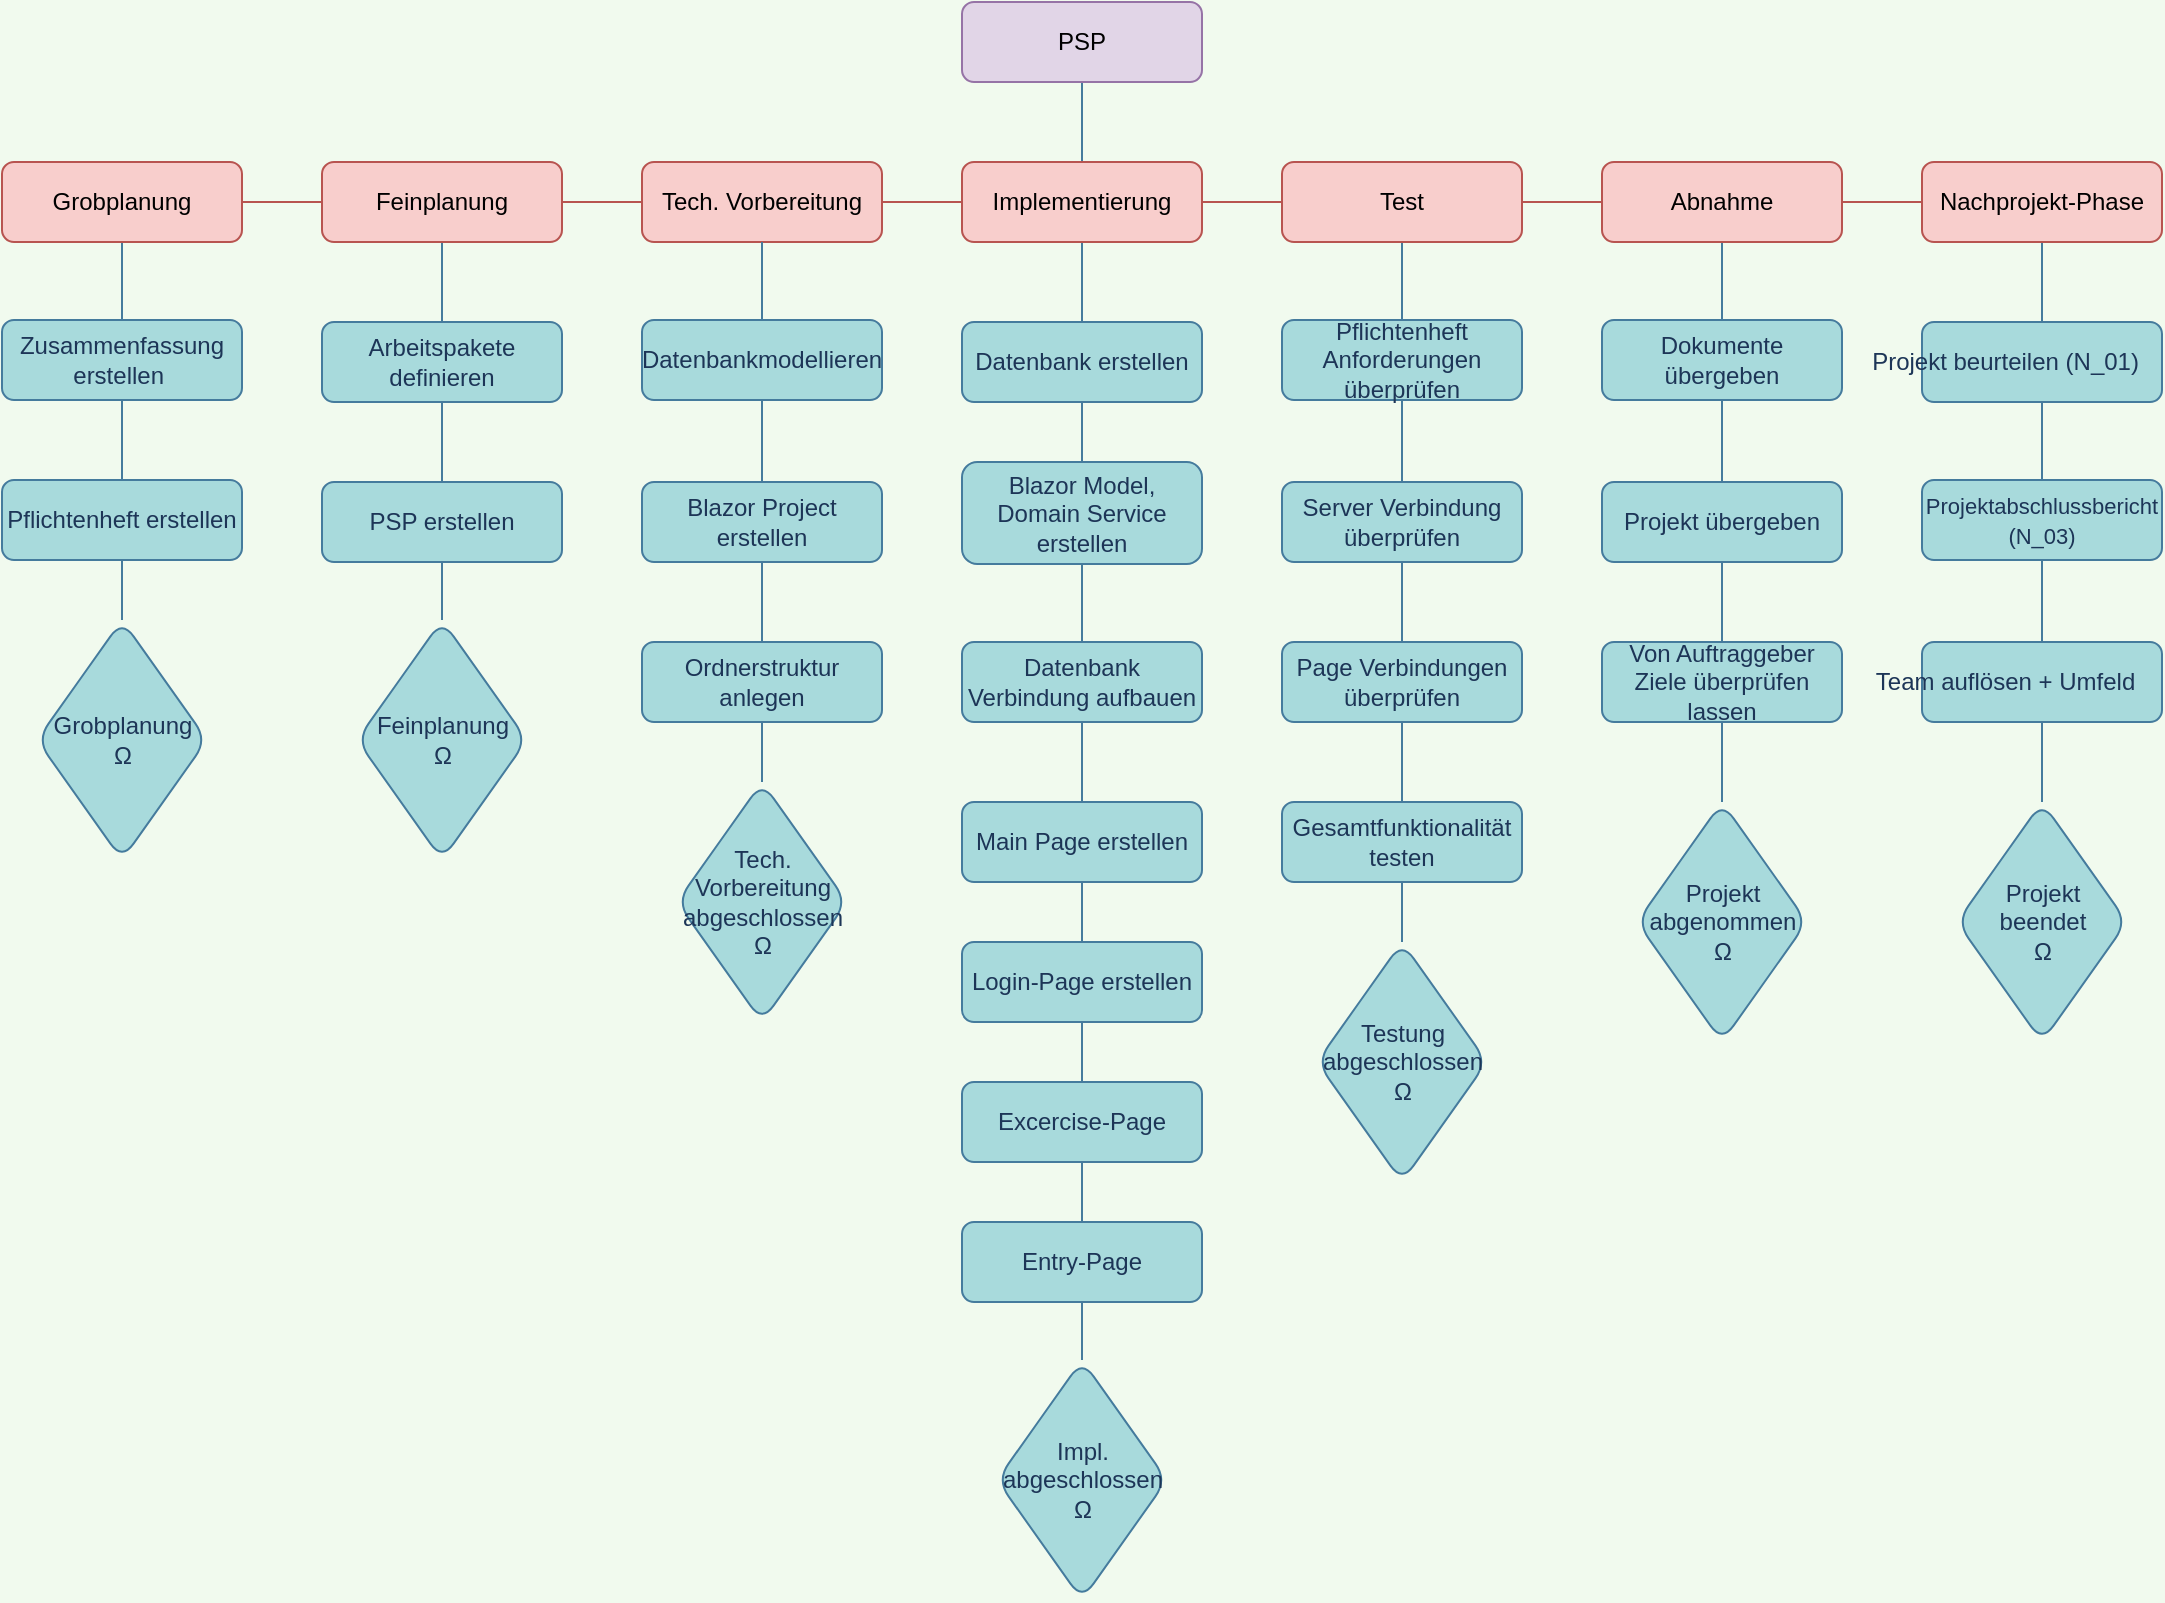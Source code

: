 <mxfile version="20.4.0" type="device"><diagram id="Hzps922GRmb_Ck5dl4oi" name="Seite-1"><mxGraphModel dx="1221" dy="681" grid="1" gridSize="10" guides="1" tooltips="1" connect="1" arrows="1" fold="1" page="1" pageScale="1" pageWidth="827" pageHeight="1169" background="#F1FAEE" math="0" shadow="0"><root><mxCell id="0"/><mxCell id="1" parent="0"/><mxCell id="xEsb4fnT13l5LgrwU38o-110" style="edgeStyle=orthogonalEdgeStyle;rounded=1;orthogonalLoop=1;jettySize=auto;html=1;endArrow=none;endFill=0;strokeColor=#457B9D;labelBackgroundColor=#F1FAEE;fontColor=#1D3557;" edge="1" parent="1" source="xEsb4fnT13l5LgrwU38o-111" target="xEsb4fnT13l5LgrwU38o-131"><mxGeometry relative="1" as="geometry"/></mxCell><mxCell id="xEsb4fnT13l5LgrwU38o-111" value="Grobplanung" style="rounded=1;whiteSpace=wrap;html=1;fontSize=12;glass=0;strokeWidth=1;shadow=0;fillColor=#f8cecc;strokeColor=#b85450;" vertex="1" parent="1"><mxGeometry x="38" y="80" width="120" height="40" as="geometry"/></mxCell><mxCell id="xEsb4fnT13l5LgrwU38o-112" style="edgeStyle=orthogonalEdgeStyle;rounded=1;orthogonalLoop=1;jettySize=auto;html=1;entryX=0.5;entryY=0;entryDx=0;entryDy=0;strokeColor=#457B9D;endArrow=none;endFill=0;labelBackgroundColor=#F1FAEE;fontColor=#1D3557;" edge="1" parent="1" source="xEsb4fnT13l5LgrwU38o-113" target="xEsb4fnT13l5LgrwU38o-121"><mxGeometry relative="1" as="geometry"/></mxCell><mxCell id="xEsb4fnT13l5LgrwU38o-113" value="PSP" style="rounded=1;whiteSpace=wrap;html=1;fontSize=12;glass=0;strokeWidth=1;shadow=0;fillColor=#e1d5e7;strokeColor=#9673a6;" vertex="1" parent="1"><mxGeometry x="518" width="120" height="40" as="geometry"/></mxCell><mxCell id="xEsb4fnT13l5LgrwU38o-114" style="edgeStyle=orthogonalEdgeStyle;rounded=1;orthogonalLoop=1;jettySize=auto;html=1;endArrow=none;endFill=0;strokeColor=#b85450;labelBackgroundColor=#F1FAEE;fontColor=#1D3557;fillColor=#f8cecc;" edge="1" parent="1" source="xEsb4fnT13l5LgrwU38o-115" target="xEsb4fnT13l5LgrwU38o-111"><mxGeometry relative="1" as="geometry"/></mxCell><mxCell id="xEsb4fnT13l5LgrwU38o-223" style="edgeStyle=orthogonalEdgeStyle;rounded=1;orthogonalLoop=1;jettySize=auto;html=1;strokeColor=#457B9D;fontColor=#1D3557;endArrow=none;endFill=0;fillColor=#A8DADC;" edge="1" parent="1" source="xEsb4fnT13l5LgrwU38o-115" target="xEsb4fnT13l5LgrwU38o-146"><mxGeometry relative="1" as="geometry"/></mxCell><mxCell id="xEsb4fnT13l5LgrwU38o-115" value="Feinplanung" style="rounded=1;whiteSpace=wrap;html=1;fontSize=12;glass=0;strokeWidth=1;shadow=0;fillColor=#f8cecc;strokeColor=#b85450;" vertex="1" parent="1"><mxGeometry x="198" y="80" width="120" height="40" as="geometry"/></mxCell><mxCell id="xEsb4fnT13l5LgrwU38o-116" style="edgeStyle=orthogonalEdgeStyle;rounded=1;orthogonalLoop=1;jettySize=auto;html=1;endArrow=none;endFill=0;strokeColor=#b85450;labelBackgroundColor=#F1FAEE;fontColor=#1D3557;fillColor=#f8cecc;" edge="1" parent="1" source="xEsb4fnT13l5LgrwU38o-117" target="xEsb4fnT13l5LgrwU38o-115"><mxGeometry relative="1" as="geometry"/></mxCell><mxCell id="xEsb4fnT13l5LgrwU38o-117" value="Tech. Vorbereitung" style="rounded=1;whiteSpace=wrap;html=1;fontSize=12;glass=0;strokeWidth=1;shadow=0;fillColor=#f8cecc;strokeColor=#b85450;" vertex="1" parent="1"><mxGeometry x="358" y="80" width="120" height="40" as="geometry"/></mxCell><mxCell id="xEsb4fnT13l5LgrwU38o-118" style="edgeStyle=orthogonalEdgeStyle;rounded=1;orthogonalLoop=1;jettySize=auto;html=1;endArrow=none;endFill=0;strokeColor=#b85450;labelBackgroundColor=#F1FAEE;fontColor=#1D3557;fillColor=#f8cecc;" edge="1" parent="1" source="xEsb4fnT13l5LgrwU38o-121" target="xEsb4fnT13l5LgrwU38o-117"><mxGeometry relative="1" as="geometry"/></mxCell><mxCell id="xEsb4fnT13l5LgrwU38o-119" style="edgeStyle=orthogonalEdgeStyle;rounded=1;orthogonalLoop=1;jettySize=auto;html=1;entryX=0;entryY=0.5;entryDx=0;entryDy=0;endArrow=none;endFill=0;strokeColor=#b85450;labelBackgroundColor=#F1FAEE;fontColor=#1D3557;fillColor=#f8cecc;" edge="1" parent="1" source="xEsb4fnT13l5LgrwU38o-121" target="xEsb4fnT13l5LgrwU38o-124"><mxGeometry relative="1" as="geometry"/></mxCell><mxCell id="xEsb4fnT13l5LgrwU38o-120" value="" style="edgeStyle=orthogonalEdgeStyle;rounded=1;orthogonalLoop=1;jettySize=auto;html=1;endArrow=none;endFill=0;labelBackgroundColor=#F1FAEE;strokeColor=#457B9D;fontColor=#1D3557;" edge="1" parent="1" source="xEsb4fnT13l5LgrwU38o-121" target="xEsb4fnT13l5LgrwU38o-169"><mxGeometry relative="1" as="geometry"/></mxCell><mxCell id="xEsb4fnT13l5LgrwU38o-121" value="Implementierung" style="rounded=1;whiteSpace=wrap;html=1;fontSize=12;glass=0;strokeWidth=1;shadow=0;fillColor=#f8cecc;strokeColor=#b85450;" vertex="1" parent="1"><mxGeometry x="518" y="80" width="120" height="40" as="geometry"/></mxCell><mxCell id="xEsb4fnT13l5LgrwU38o-122" style="edgeStyle=orthogonalEdgeStyle;rounded=1;orthogonalLoop=1;jettySize=auto;html=1;endArrow=none;endFill=0;strokeColor=#b85450;labelBackgroundColor=#F1FAEE;fontColor=#1D3557;fillColor=#f8cecc;" edge="1" parent="1" source="xEsb4fnT13l5LgrwU38o-124" target="xEsb4fnT13l5LgrwU38o-127"><mxGeometry relative="1" as="geometry"/></mxCell><mxCell id="xEsb4fnT13l5LgrwU38o-123" value="" style="edgeStyle=orthogonalEdgeStyle;rounded=1;orthogonalLoop=1;jettySize=auto;html=1;endArrow=none;endFill=0;labelBackgroundColor=#F1FAEE;strokeColor=#457B9D;fontColor=#1D3557;" edge="1" parent="1" source="xEsb4fnT13l5LgrwU38o-124" target="xEsb4fnT13l5LgrwU38o-180"><mxGeometry relative="1" as="geometry"/></mxCell><mxCell id="xEsb4fnT13l5LgrwU38o-124" value="Test" style="rounded=1;whiteSpace=wrap;html=1;fontSize=12;glass=0;strokeWidth=1;shadow=0;fillColor=#f8cecc;strokeColor=#b85450;" vertex="1" parent="1"><mxGeometry x="678" y="80" width="120" height="40" as="geometry"/></mxCell><mxCell id="xEsb4fnT13l5LgrwU38o-125" style="edgeStyle=orthogonalEdgeStyle;rounded=1;orthogonalLoop=1;jettySize=auto;html=1;endArrow=none;endFill=0;strokeColor=#b85450;labelBackgroundColor=#F1FAEE;fontColor=#1D3557;fillColor=#f8cecc;" edge="1" parent="1" source="xEsb4fnT13l5LgrwU38o-127" target="xEsb4fnT13l5LgrwU38o-129"><mxGeometry relative="1" as="geometry"/></mxCell><mxCell id="xEsb4fnT13l5LgrwU38o-126" value="" style="edgeStyle=orthogonalEdgeStyle;rounded=1;orthogonalLoop=1;jettySize=auto;html=1;endArrow=none;endFill=0;labelBackgroundColor=#F1FAEE;strokeColor=#457B9D;fontColor=#1D3557;" edge="1" parent="1" source="xEsb4fnT13l5LgrwU38o-127" target="xEsb4fnT13l5LgrwU38o-191"><mxGeometry relative="1" as="geometry"/></mxCell><mxCell id="xEsb4fnT13l5LgrwU38o-127" value="Abnahme" style="rounded=1;whiteSpace=wrap;html=1;fontSize=12;glass=0;strokeWidth=1;shadow=0;fillColor=#f8cecc;strokeColor=#b85450;" vertex="1" parent="1"><mxGeometry x="838" y="80" width="120" height="40" as="geometry"/></mxCell><mxCell id="xEsb4fnT13l5LgrwU38o-241" value="" style="edgeStyle=orthogonalEdgeStyle;rounded=1;orthogonalLoop=1;jettySize=auto;html=1;strokeColor=#457B9D;fontColor=#1D3557;endArrow=none;endFill=0;fillColor=#A8DADC;" edge="1" parent="1" source="xEsb4fnT13l5LgrwU38o-129" target="xEsb4fnT13l5LgrwU38o-205"><mxGeometry relative="1" as="geometry"/></mxCell><mxCell id="xEsb4fnT13l5LgrwU38o-129" value="Nachprojekt-Phase" style="rounded=1;whiteSpace=wrap;html=1;fontSize=12;glass=0;strokeWidth=1;shadow=0;fillColor=#f8cecc;strokeColor=#b85450;" vertex="1" parent="1"><mxGeometry x="998" y="80" width="120" height="40" as="geometry"/></mxCell><mxCell id="xEsb4fnT13l5LgrwU38o-130" style="edgeStyle=orthogonalEdgeStyle;rounded=1;orthogonalLoop=1;jettySize=auto;html=1;entryX=0.5;entryY=0;entryDx=0;entryDy=0;endArrow=none;endFill=0;strokeColor=#457B9D;labelBackgroundColor=#F1FAEE;fontColor=#1D3557;" edge="1" parent="1" source="xEsb4fnT13l5LgrwU38o-131" target="xEsb4fnT13l5LgrwU38o-133"><mxGeometry relative="1" as="geometry"/></mxCell><mxCell id="xEsb4fnT13l5LgrwU38o-131" value="Zusammenfassung erstellen&amp;nbsp;" style="rounded=1;whiteSpace=wrap;html=1;fillColor=#A8DADC;strokeColor=#457B9D;fontColor=#1D3557;" vertex="1" parent="1"><mxGeometry x="38" y="159" width="120" height="40" as="geometry"/></mxCell><mxCell id="xEsb4fnT13l5LgrwU38o-133" value="Pflichtenheft erstellen" style="rounded=1;whiteSpace=wrap;html=1;fillColor=#A8DADC;strokeColor=#457B9D;fontColor=#1D3557;" vertex="1" parent="1"><mxGeometry x="38" y="239" width="120" height="40" as="geometry"/></mxCell><mxCell id="xEsb4fnT13l5LgrwU38o-221" style="edgeStyle=orthogonalEdgeStyle;rounded=1;orthogonalLoop=1;jettySize=auto;html=1;entryX=0.5;entryY=1;entryDx=0;entryDy=0;strokeColor=#457B9D;fontColor=#1D3557;endArrow=none;endFill=0;fillColor=#A8DADC;" edge="1" parent="1" source="xEsb4fnT13l5LgrwU38o-142" target="xEsb4fnT13l5LgrwU38o-133"><mxGeometry relative="1" as="geometry"/></mxCell><mxCell id="xEsb4fnT13l5LgrwU38o-142" value="Grobplanung&lt;br&gt;Ω" style="rhombus;whiteSpace=wrap;html=1;fillColor=#A8DADC;strokeColor=#457B9D;fontColor=#1D3557;rounded=1;" vertex="1" parent="1"><mxGeometry x="55.5" y="309" width="85" height="120" as="geometry"/></mxCell><mxCell id="xEsb4fnT13l5LgrwU38o-225" style="edgeStyle=orthogonalEdgeStyle;rounded=1;orthogonalLoop=1;jettySize=auto;html=1;strokeColor=#457B9D;fontColor=#1D3557;endArrow=none;endFill=0;fillColor=#A8DADC;" edge="1" parent="1" source="xEsb4fnT13l5LgrwU38o-145" target="xEsb4fnT13l5LgrwU38o-222"><mxGeometry relative="1" as="geometry"/></mxCell><mxCell id="xEsb4fnT13l5LgrwU38o-145" value="PSP erstellen" style="rounded=1;whiteSpace=wrap;html=1;fillColor=#A8DADC;strokeColor=#457B9D;fontColor=#1D3557;" vertex="1" parent="1"><mxGeometry x="198" y="240" width="120" height="40" as="geometry"/></mxCell><mxCell id="xEsb4fnT13l5LgrwU38o-224" style="edgeStyle=orthogonalEdgeStyle;rounded=1;orthogonalLoop=1;jettySize=auto;html=1;strokeColor=#457B9D;fontColor=#1D3557;endArrow=none;endFill=0;fillColor=#A8DADC;" edge="1" parent="1" source="xEsb4fnT13l5LgrwU38o-146" target="xEsb4fnT13l5LgrwU38o-145"><mxGeometry relative="1" as="geometry"/></mxCell><mxCell id="xEsb4fnT13l5LgrwU38o-146" value="Arbeitspakete definieren" style="rounded=1;whiteSpace=wrap;html=1;fillColor=#A8DADC;strokeColor=#457B9D;fontColor=#1D3557;" vertex="1" parent="1"><mxGeometry x="198" y="160" width="120" height="40" as="geometry"/></mxCell><mxCell id="xEsb4fnT13l5LgrwU38o-156" value="" style="edgeStyle=orthogonalEdgeStyle;rounded=1;orthogonalLoop=1;jettySize=auto;html=1;endArrow=none;endFill=0;strokeColor=#457B9D;labelBackgroundColor=#F1FAEE;fontColor=#1D3557;" edge="1" parent="1" source="xEsb4fnT13l5LgrwU38o-158" target="xEsb4fnT13l5LgrwU38o-160"><mxGeometry relative="1" as="geometry"/></mxCell><mxCell id="xEsb4fnT13l5LgrwU38o-157" value="" style="edgeStyle=orthogonalEdgeStyle;rounded=1;orthogonalLoop=1;jettySize=auto;html=1;endArrow=none;endFill=0;strokeColor=#457B9D;labelBackgroundColor=#F1FAEE;fontColor=#1D3557;" edge="1" parent="1" source="xEsb4fnT13l5LgrwU38o-158" target="xEsb4fnT13l5LgrwU38o-117"><mxGeometry relative="1" as="geometry"/></mxCell><mxCell id="xEsb4fnT13l5LgrwU38o-158" value="Datenbankmodellieren" style="rounded=1;whiteSpace=wrap;html=1;fillColor=#A8DADC;strokeColor=#457B9D;fontColor=#1D3557;" vertex="1" parent="1"><mxGeometry x="358" y="159" width="120" height="40" as="geometry"/></mxCell><mxCell id="xEsb4fnT13l5LgrwU38o-159" style="edgeStyle=orthogonalEdgeStyle;rounded=1;orthogonalLoop=1;jettySize=auto;html=1;entryX=0.5;entryY=0;entryDx=0;entryDy=0;endArrow=none;endFill=0;strokeColor=#457B9D;labelBackgroundColor=#F1FAEE;fontColor=#1D3557;" edge="1" parent="1" source="xEsb4fnT13l5LgrwU38o-160"><mxGeometry relative="1" as="geometry"><mxPoint x="418" y="320" as="targetPoint"/></mxGeometry></mxCell><mxCell id="xEsb4fnT13l5LgrwU38o-160" value="Blazor Project erstellen" style="rounded=1;whiteSpace=wrap;html=1;fillColor=#A8DADC;strokeColor=#457B9D;fontColor=#1D3557;" vertex="1" parent="1"><mxGeometry x="358" y="240" width="120" height="40" as="geometry"/></mxCell><mxCell id="xEsb4fnT13l5LgrwU38o-165" value="" style="edgeStyle=orthogonalEdgeStyle;rounded=1;orthogonalLoop=1;jettySize=auto;html=1;endArrow=none;endFill=0;strokeColor=#457B9D;labelBackgroundColor=#F1FAEE;fontColor=#1D3557;" edge="1" parent="1" source="xEsb4fnT13l5LgrwU38o-166" target="xEsb4fnT13l5LgrwU38o-167"><mxGeometry relative="1" as="geometry"/></mxCell><mxCell id="xEsb4fnT13l5LgrwU38o-166" value="Ordnerstruktur anlegen" style="rounded=1;whiteSpace=wrap;html=1;fillColor=#A8DADC;strokeColor=#457B9D;fontColor=#1D3557;" vertex="1" parent="1"><mxGeometry x="358" y="320" width="120" height="40" as="geometry"/></mxCell><mxCell id="xEsb4fnT13l5LgrwU38o-167" value="Tech. Vorbereitung abgeschlossen&lt;br&gt;Ω" style="rhombus;whiteSpace=wrap;html=1;fillColor=#A8DADC;strokeColor=#457B9D;fontColor=#1D3557;rounded=1;" vertex="1" parent="1"><mxGeometry x="375.5" y="390" width="85" height="120" as="geometry"/></mxCell><mxCell id="xEsb4fnT13l5LgrwU38o-168" value="" style="edgeStyle=orthogonalEdgeStyle;rounded=1;orthogonalLoop=1;jettySize=auto;html=1;endArrow=none;endFill=0;strokeColor=#457B9D;labelBackgroundColor=#F1FAEE;fontColor=#1D3557;" edge="1" parent="1" source="xEsb4fnT13l5LgrwU38o-169" target="xEsb4fnT13l5LgrwU38o-171"><mxGeometry relative="1" as="geometry"/></mxCell><mxCell id="xEsb4fnT13l5LgrwU38o-169" value="Datenbank erstellen" style="rounded=1;whiteSpace=wrap;html=1;fillColor=#A8DADC;strokeColor=#457B9D;fontColor=#1D3557;" vertex="1" parent="1"><mxGeometry x="518" y="160" width="120" height="40" as="geometry"/></mxCell><mxCell id="xEsb4fnT13l5LgrwU38o-234" value="" style="edgeStyle=orthogonalEdgeStyle;rounded=1;orthogonalLoop=1;jettySize=auto;html=1;strokeColor=#457B9D;fontColor=#1D3557;endArrow=none;endFill=0;fillColor=#A8DADC;" edge="1" parent="1" source="xEsb4fnT13l5LgrwU38o-171" target="xEsb4fnT13l5LgrwU38o-233"><mxGeometry relative="1" as="geometry"/></mxCell><mxCell id="xEsb4fnT13l5LgrwU38o-171" value="Blazor Model, Domain Service erstellen" style="rounded=1;whiteSpace=wrap;html=1;fillColor=#A8DADC;strokeColor=#457B9D;fontColor=#1D3557;" vertex="1" parent="1"><mxGeometry x="518" y="230" width="120" height="51" as="geometry"/></mxCell><mxCell id="xEsb4fnT13l5LgrwU38o-172" style="edgeStyle=orthogonalEdgeStyle;rounded=1;orthogonalLoop=1;jettySize=auto;html=1;entryX=0.5;entryY=0;entryDx=0;entryDy=0;endArrow=none;endFill=0;labelBackgroundColor=#F1FAEE;strokeColor=#457B9D;fontColor=#1D3557;" edge="1" parent="1" source="xEsb4fnT13l5LgrwU38o-173" target="xEsb4fnT13l5LgrwU38o-174"><mxGeometry relative="1" as="geometry"/></mxCell><mxCell id="xEsb4fnT13l5LgrwU38o-173" value="Main Page erstellen" style="rounded=1;whiteSpace=wrap;html=1;fillColor=#A8DADC;strokeColor=#457B9D;fontColor=#1D3557;" vertex="1" parent="1"><mxGeometry x="518" y="400" width="120" height="40" as="geometry"/></mxCell><mxCell id="xEsb4fnT13l5LgrwU38o-174" value="Login-Page erstellen" style="rounded=1;whiteSpace=wrap;html=1;fillColor=#A8DADC;strokeColor=#457B9D;fontColor=#1D3557;" vertex="1" parent="1"><mxGeometry x="518" y="470" width="120" height="40" as="geometry"/></mxCell><mxCell id="xEsb4fnT13l5LgrwU38o-175" value="" style="edgeStyle=orthogonalEdgeStyle;rounded=1;orthogonalLoop=1;jettySize=auto;html=1;endArrow=none;endFill=0;strokeColor=#457B9D;labelBackgroundColor=#F1FAEE;fontColor=#1D3557;" edge="1" parent="1" source="xEsb4fnT13l5LgrwU38o-177" target="xEsb4fnT13l5LgrwU38o-174"><mxGeometry relative="1" as="geometry"/></mxCell><mxCell id="xEsb4fnT13l5LgrwU38o-232" style="edgeStyle=orthogonalEdgeStyle;rounded=1;orthogonalLoop=1;jettySize=auto;html=1;entryX=0.5;entryY=1;entryDx=0;entryDy=0;strokeColor=#457B9D;fontColor=#1D3557;endArrow=none;endFill=0;fillColor=#A8DADC;" edge="1" parent="1" source="xEsb4fnT13l5LgrwU38o-177" target="xEsb4fnT13l5LgrwU38o-230"><mxGeometry relative="1" as="geometry"><Array as="points"><mxPoint x="578" y="570"/><mxPoint x="578" y="570"/></Array></mxGeometry></mxCell><mxCell id="xEsb4fnT13l5LgrwU38o-177" value="Excercise-Page" style="rounded=1;whiteSpace=wrap;html=1;fillColor=#A8DADC;strokeColor=#457B9D;fontColor=#1D3557;" vertex="1" parent="1"><mxGeometry x="518" y="540" width="120" height="40" as="geometry"/></mxCell><mxCell id="xEsb4fnT13l5LgrwU38o-179" value="" style="edgeStyle=orthogonalEdgeStyle;rounded=1;orthogonalLoop=1;jettySize=auto;html=1;endArrow=none;endFill=0;strokeColor=#457B9D;labelBackgroundColor=#F1FAEE;fontColor=#1D3557;" edge="1" parent="1" source="xEsb4fnT13l5LgrwU38o-180" target="xEsb4fnT13l5LgrwU38o-182"><mxGeometry relative="1" as="geometry"/></mxCell><mxCell id="xEsb4fnT13l5LgrwU38o-180" value="Pflichtenheft Anforderungen überprüfen" style="rounded=1;whiteSpace=wrap;html=1;fillColor=#A8DADC;strokeColor=#457B9D;fontColor=#1D3557;" vertex="1" parent="1"><mxGeometry x="678" y="159" width="120" height="40" as="geometry"/></mxCell><mxCell id="xEsb4fnT13l5LgrwU38o-181" style="edgeStyle=orthogonalEdgeStyle;rounded=1;orthogonalLoop=1;jettySize=auto;html=1;entryX=0.5;entryY=0;entryDx=0;entryDy=0;endArrow=none;endFill=0;strokeColor=#457B9D;labelBackgroundColor=#F1FAEE;fontColor=#1D3557;" edge="1" parent="1" source="xEsb4fnT13l5LgrwU38o-182" target="xEsb4fnT13l5LgrwU38o-184"><mxGeometry relative="1" as="geometry"/></mxCell><mxCell id="xEsb4fnT13l5LgrwU38o-182" value="Server Verbindung überprüfen" style="rounded=1;whiteSpace=wrap;html=1;fillColor=#A8DADC;strokeColor=#457B9D;fontColor=#1D3557;" vertex="1" parent="1"><mxGeometry x="678" y="240" width="120" height="40" as="geometry"/></mxCell><mxCell id="xEsb4fnT13l5LgrwU38o-237" value="" style="edgeStyle=orthogonalEdgeStyle;rounded=1;orthogonalLoop=1;jettySize=auto;html=1;strokeColor=#457B9D;fontColor=#1D3557;endArrow=none;endFill=0;fillColor=#A8DADC;" edge="1" parent="1" source="xEsb4fnT13l5LgrwU38o-184" target="xEsb4fnT13l5LgrwU38o-188"><mxGeometry relative="1" as="geometry"/></mxCell><mxCell id="xEsb4fnT13l5LgrwU38o-184" value="Page Verbindungen überprüfen" style="rounded=1;whiteSpace=wrap;html=1;fillColor=#A8DADC;strokeColor=#457B9D;fontColor=#1D3557;" vertex="1" parent="1"><mxGeometry x="678" y="320" width="120" height="40" as="geometry"/></mxCell><mxCell id="xEsb4fnT13l5LgrwU38o-187" value="" style="edgeStyle=orthogonalEdgeStyle;rounded=1;orthogonalLoop=1;jettySize=auto;html=1;endArrow=none;endFill=0;strokeColor=#457B9D;labelBackgroundColor=#F1FAEE;fontColor=#1D3557;" edge="1" parent="1" source="xEsb4fnT13l5LgrwU38o-188" target="xEsb4fnT13l5LgrwU38o-189"><mxGeometry relative="1" as="geometry"/></mxCell><mxCell id="xEsb4fnT13l5LgrwU38o-188" value="Gesamtfunktionalität&lt;br&gt;testen" style="rounded=1;whiteSpace=wrap;html=1;fillColor=#A8DADC;strokeColor=#457B9D;fontColor=#1D3557;" vertex="1" parent="1"><mxGeometry x="678" y="400" width="120" height="40" as="geometry"/></mxCell><mxCell id="xEsb4fnT13l5LgrwU38o-189" value="Testung abgeschlossen&lt;br&gt;Ω" style="rhombus;whiteSpace=wrap;html=1;fillColor=#A8DADC;strokeColor=#457B9D;fontColor=#1D3557;rounded=1;" vertex="1" parent="1"><mxGeometry x="695.5" y="470" width="85" height="120" as="geometry"/></mxCell><mxCell id="xEsb4fnT13l5LgrwU38o-238" style="edgeStyle=orthogonalEdgeStyle;rounded=1;orthogonalLoop=1;jettySize=auto;html=1;entryX=0.5;entryY=0;entryDx=0;entryDy=0;strokeColor=#457B9D;fontColor=#1D3557;endArrow=none;endFill=0;fillColor=#A8DADC;" edge="1" parent="1" source="xEsb4fnT13l5LgrwU38o-191" target="xEsb4fnT13l5LgrwU38o-199"><mxGeometry relative="1" as="geometry"/></mxCell><mxCell id="xEsb4fnT13l5LgrwU38o-191" value="Dokumente übergeben" style="rounded=1;whiteSpace=wrap;html=1;fillColor=#A8DADC;strokeColor=#457B9D;fontColor=#1D3557;" vertex="1" parent="1"><mxGeometry x="838" y="159" width="120" height="40" as="geometry"/></mxCell><mxCell id="xEsb4fnT13l5LgrwU38o-198" value="" style="edgeStyle=orthogonalEdgeStyle;rounded=1;orthogonalLoop=1;jettySize=auto;html=1;endArrow=none;endFill=0;labelBackgroundColor=#F1FAEE;strokeColor=#457B9D;fontColor=#1D3557;" edge="1" parent="1" source="xEsb4fnT13l5LgrwU38o-199" target="xEsb4fnT13l5LgrwU38o-217"><mxGeometry relative="1" as="geometry"/></mxCell><mxCell id="xEsb4fnT13l5LgrwU38o-199" value="Projekt übergeben" style="rounded=1;whiteSpace=wrap;html=1;fillColor=#A8DADC;strokeColor=#457B9D;fontColor=#1D3557;" vertex="1" parent="1"><mxGeometry x="838" y="240" width="120" height="40" as="geometry"/></mxCell><mxCell id="xEsb4fnT13l5LgrwU38o-200" value="Projekt abgenommen&lt;br&gt;Ω" style="rhombus;whiteSpace=wrap;html=1;fillColor=#A8DADC;strokeColor=#457B9D;fontColor=#1D3557;rounded=1;" vertex="1" parent="1"><mxGeometry x="855.5" y="400" width="85" height="120" as="geometry"/></mxCell><mxCell id="xEsb4fnT13l5LgrwU38o-240" value="" style="edgeStyle=orthogonalEdgeStyle;rounded=1;orthogonalLoop=1;jettySize=auto;html=1;strokeColor=#457B9D;fontColor=#1D3557;endArrow=none;endFill=0;fillColor=#A8DADC;" edge="1" parent="1" source="xEsb4fnT13l5LgrwU38o-202" target="xEsb4fnT13l5LgrwU38o-205"><mxGeometry relative="1" as="geometry"/></mxCell><mxCell id="xEsb4fnT13l5LgrwU38o-202" value="&lt;div style=&quot;language:de;margin-top:0pt;margin-bottom:0pt;margin-left:&lt;br/&gt;.38in;text-indent:-.38in;language:de-AT&quot; class=&quot;O0&quot;&gt;Projekt beurteilen (N_01)&lt;/div&gt;" style="rounded=1;whiteSpace=wrap;html=1;fillColor=#A8DADC;strokeColor=#457B9D;fontColor=#1D3557;" vertex="1" parent="1"><mxGeometry x="998" y="160" width="120" height="40" as="geometry"/></mxCell><mxCell id="xEsb4fnT13l5LgrwU38o-205" value="&lt;div class=&quot;O0&quot;&gt;&lt;font style=&quot;font-size: 11px;&quot;&gt;Projektabschlussbericht (N_03)&lt;/font&gt;&lt;/div&gt;" style="rounded=1;whiteSpace=wrap;html=1;fillColor=#A8DADC;strokeColor=#457B9D;fontColor=#1D3557;" vertex="1" parent="1"><mxGeometry x="998" y="239" width="120" height="40" as="geometry"/></mxCell><mxCell id="xEsb4fnT13l5LgrwU38o-206" value="" style="edgeStyle=orthogonalEdgeStyle;rounded=1;orthogonalLoop=1;jettySize=auto;html=1;endArrow=none;endFill=0;strokeColor=#457B9D;labelBackgroundColor=#F1FAEE;fontColor=#1D3557;" edge="1" parent="1" source="xEsb4fnT13l5LgrwU38o-208" target="xEsb4fnT13l5LgrwU38o-205"><mxGeometry relative="1" as="geometry"/></mxCell><mxCell id="xEsb4fnT13l5LgrwU38o-207" value="" style="edgeStyle=orthogonalEdgeStyle;rounded=1;orthogonalLoop=1;jettySize=auto;html=1;endArrow=none;endFill=0;strokeColor=#457B9D;labelBackgroundColor=#F1FAEE;fontColor=#1D3557;" edge="1" parent="1" source="xEsb4fnT13l5LgrwU38o-208" target="xEsb4fnT13l5LgrwU38o-209"><mxGeometry relative="1" as="geometry"/></mxCell><mxCell id="xEsb4fnT13l5LgrwU38o-208" value="&lt;div style=&quot;language:de;margin-top:0pt;margin-bottom:0pt;margin-left:&lt;br/&gt;.38in;text-indent:-.38in;language:de-AT&quot; class=&quot;O0&quot;&gt;Team auflösen + Umfeld&lt;/div&gt;" style="rounded=1;whiteSpace=wrap;html=1;fillColor=#A8DADC;strokeColor=#457B9D;fontColor=#1D3557;" vertex="1" parent="1"><mxGeometry x="998" y="320" width="120" height="40" as="geometry"/></mxCell><mxCell id="xEsb4fnT13l5LgrwU38o-209" value="Projekt beendet&lt;br&gt;Ω" style="rhombus;whiteSpace=wrap;html=1;fillColor=#A8DADC;strokeColor=#457B9D;fontColor=#1D3557;rounded=1;" vertex="1" parent="1"><mxGeometry x="1015.5" y="400" width="85" height="120" as="geometry"/></mxCell><mxCell id="xEsb4fnT13l5LgrwU38o-216" style="edgeStyle=orthogonalEdgeStyle;rounded=1;orthogonalLoop=1;jettySize=auto;html=1;endArrow=none;endFill=0;labelBackgroundColor=#F1FAEE;strokeColor=#457B9D;fontColor=#1D3557;" edge="1" parent="1" source="xEsb4fnT13l5LgrwU38o-217" target="xEsb4fnT13l5LgrwU38o-200"><mxGeometry relative="1" as="geometry"/></mxCell><mxCell id="xEsb4fnT13l5LgrwU38o-217" value="Von Auftraggeber Ziele überprüfen lassen" style="rounded=1;whiteSpace=wrap;html=1;fillColor=#A8DADC;strokeColor=#457B9D;fontColor=#1D3557;" vertex="1" parent="1"><mxGeometry x="838" y="320" width="120" height="40" as="geometry"/></mxCell><mxCell id="xEsb4fnT13l5LgrwU38o-222" value="Feinplanung&lt;br&gt;Ω" style="rhombus;whiteSpace=wrap;html=1;fillColor=#A8DADC;strokeColor=#457B9D;fontColor=#1D3557;rounded=1;" vertex="1" parent="1"><mxGeometry x="215.5" y="309" width="85" height="120" as="geometry"/></mxCell><mxCell id="xEsb4fnT13l5LgrwU38o-228" value="Impl.&lt;br&gt;abgeschlossen&lt;br&gt;Ω" style="rhombus;whiteSpace=wrap;html=1;fillColor=#A8DADC;strokeColor=#457B9D;fontColor=#1D3557;rounded=1;" vertex="1" parent="1"><mxGeometry x="535.5" y="679" width="85" height="120" as="geometry"/></mxCell><mxCell id="xEsb4fnT13l5LgrwU38o-231" value="" style="edgeStyle=orthogonalEdgeStyle;rounded=1;orthogonalLoop=1;jettySize=auto;html=1;strokeColor=#457B9D;fontColor=#1D3557;endArrow=none;endFill=0;fillColor=#A8DADC;" edge="1" parent="1" source="xEsb4fnT13l5LgrwU38o-230" target="xEsb4fnT13l5LgrwU38o-228"><mxGeometry relative="1" as="geometry"/></mxCell><mxCell id="xEsb4fnT13l5LgrwU38o-230" value="Entry-Page" style="rounded=1;whiteSpace=wrap;html=1;fillColor=#A8DADC;strokeColor=#457B9D;fontColor=#1D3557;" vertex="1" parent="1"><mxGeometry x="518" y="610" width="120" height="40" as="geometry"/></mxCell><mxCell id="xEsb4fnT13l5LgrwU38o-236" style="edgeStyle=orthogonalEdgeStyle;rounded=1;orthogonalLoop=1;jettySize=auto;html=1;strokeColor=#457B9D;fontColor=#1D3557;endArrow=none;endFill=0;fillColor=#A8DADC;" edge="1" parent="1" source="xEsb4fnT13l5LgrwU38o-233" target="xEsb4fnT13l5LgrwU38o-173"><mxGeometry relative="1" as="geometry"/></mxCell><mxCell id="xEsb4fnT13l5LgrwU38o-233" value="Datenbank Verbindung aufbauen" style="rounded=1;whiteSpace=wrap;html=1;fillColor=#A8DADC;strokeColor=#457B9D;fontColor=#1D3557;" vertex="1" parent="1"><mxGeometry x="518" y="320" width="120" height="40" as="geometry"/></mxCell></root></mxGraphModel></diagram></mxfile>